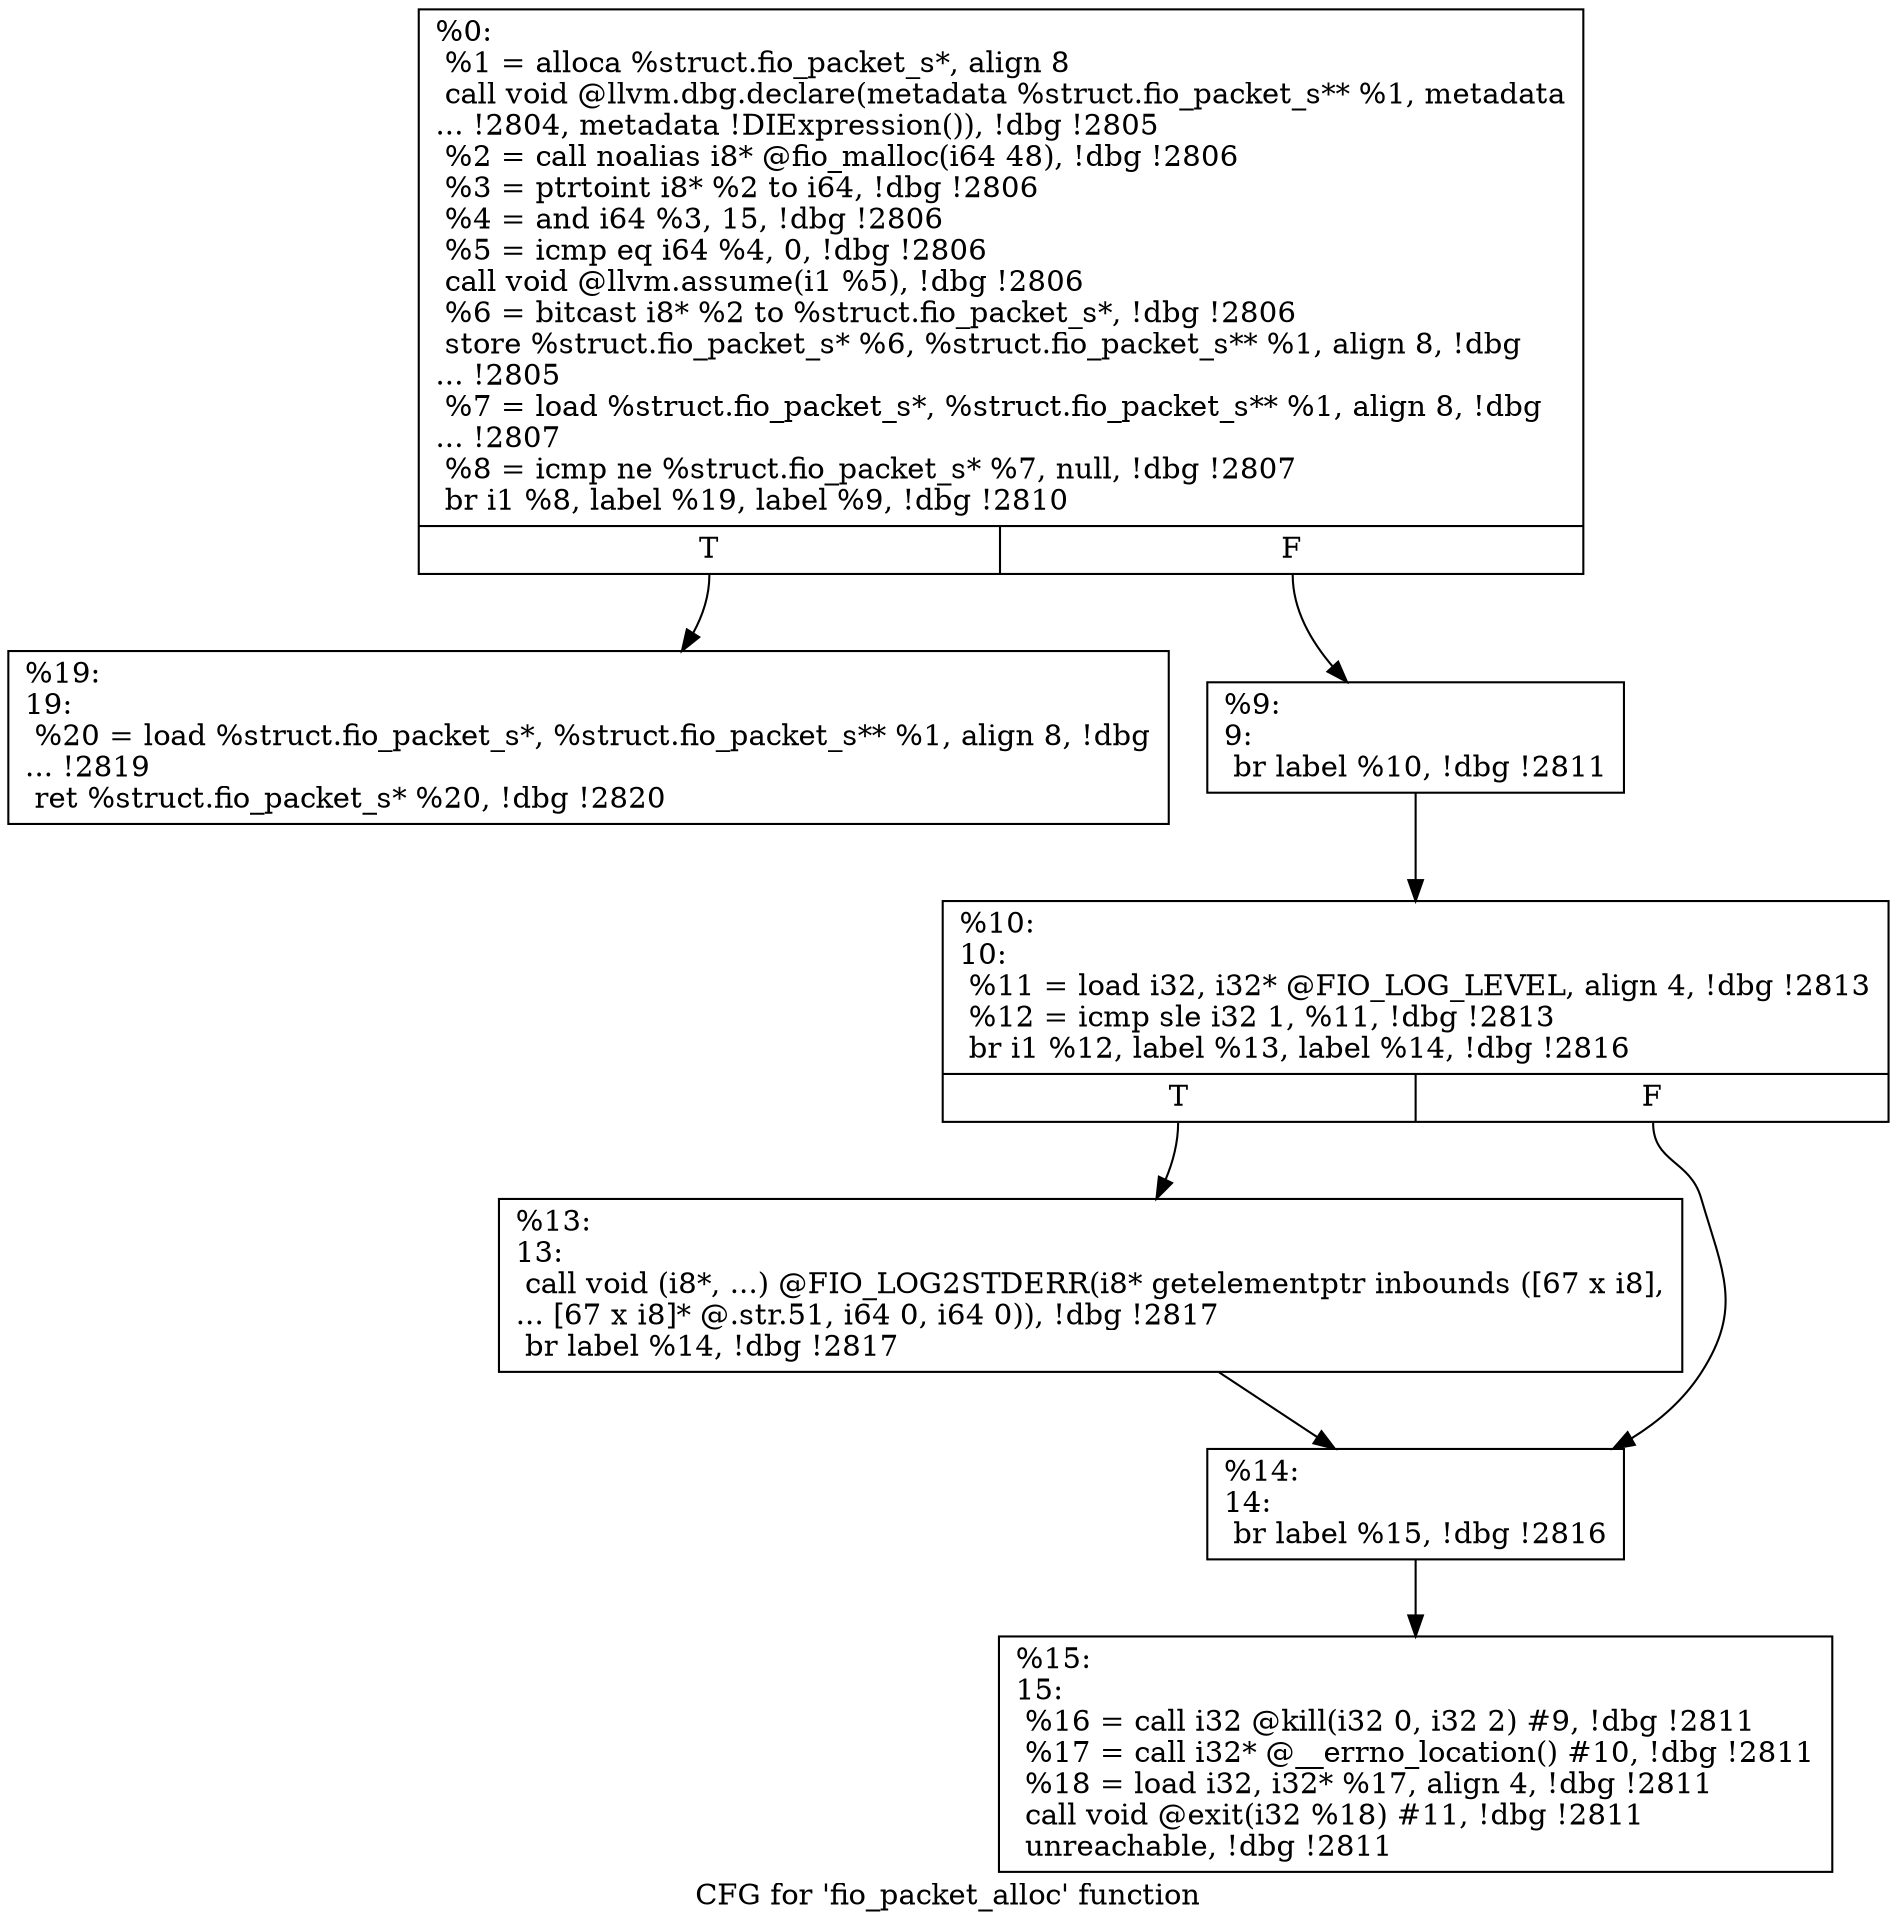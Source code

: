digraph "CFG for 'fio_packet_alloc' function" {
	label="CFG for 'fio_packet_alloc' function";

	Node0x5568514be1a0 [shape=record,label="{%0:\l  %1 = alloca %struct.fio_packet_s*, align 8\l  call void @llvm.dbg.declare(metadata %struct.fio_packet_s** %1, metadata\l... !2804, metadata !DIExpression()), !dbg !2805\l  %2 = call noalias i8* @fio_malloc(i64 48), !dbg !2806\l  %3 = ptrtoint i8* %2 to i64, !dbg !2806\l  %4 = and i64 %3, 15, !dbg !2806\l  %5 = icmp eq i64 %4, 0, !dbg !2806\l  call void @llvm.assume(i1 %5), !dbg !2806\l  %6 = bitcast i8* %2 to %struct.fio_packet_s*, !dbg !2806\l  store %struct.fio_packet_s* %6, %struct.fio_packet_s** %1, align 8, !dbg\l... !2805\l  %7 = load %struct.fio_packet_s*, %struct.fio_packet_s** %1, align 8, !dbg\l... !2807\l  %8 = icmp ne %struct.fio_packet_s* %7, null, !dbg !2807\l  br i1 %8, label %19, label %9, !dbg !2810\l|{<s0>T|<s1>F}}"];
	Node0x5568514be1a0:s0 -> Node0x5568514be3c0;
	Node0x5568514be1a0:s1 -> Node0x5568514be230;
	Node0x5568514be230 [shape=record,label="{%9:\l9:                                                \l  br label %10, !dbg !2811\l}"];
	Node0x5568514be230 -> Node0x5568514be280;
	Node0x5568514be280 [shape=record,label="{%10:\l10:                                               \l  %11 = load i32, i32* @FIO_LOG_LEVEL, align 4, !dbg !2813\l  %12 = icmp sle i32 1, %11, !dbg !2813\l  br i1 %12, label %13, label %14, !dbg !2816\l|{<s0>T|<s1>F}}"];
	Node0x5568514be280:s0 -> Node0x5568514be2d0;
	Node0x5568514be280:s1 -> Node0x5568514be320;
	Node0x5568514be2d0 [shape=record,label="{%13:\l13:                                               \l  call void (i8*, ...) @FIO_LOG2STDERR(i8* getelementptr inbounds ([67 x i8],\l... [67 x i8]* @.str.51, i64 0, i64 0)), !dbg !2817\l  br label %14, !dbg !2817\l}"];
	Node0x5568514be2d0 -> Node0x5568514be320;
	Node0x5568514be320 [shape=record,label="{%14:\l14:                                               \l  br label %15, !dbg !2816\l}"];
	Node0x5568514be320 -> Node0x5568514be370;
	Node0x5568514be370 [shape=record,label="{%15:\l15:                                               \l  %16 = call i32 @kill(i32 0, i32 2) #9, !dbg !2811\l  %17 = call i32* @__errno_location() #10, !dbg !2811\l  %18 = load i32, i32* %17, align 4, !dbg !2811\l  call void @exit(i32 %18) #11, !dbg !2811\l  unreachable, !dbg !2811\l}"];
	Node0x5568514be3c0 [shape=record,label="{%19:\l19:                                               \l  %20 = load %struct.fio_packet_s*, %struct.fio_packet_s** %1, align 8, !dbg\l... !2819\l  ret %struct.fio_packet_s* %20, !dbg !2820\l}"];
}
